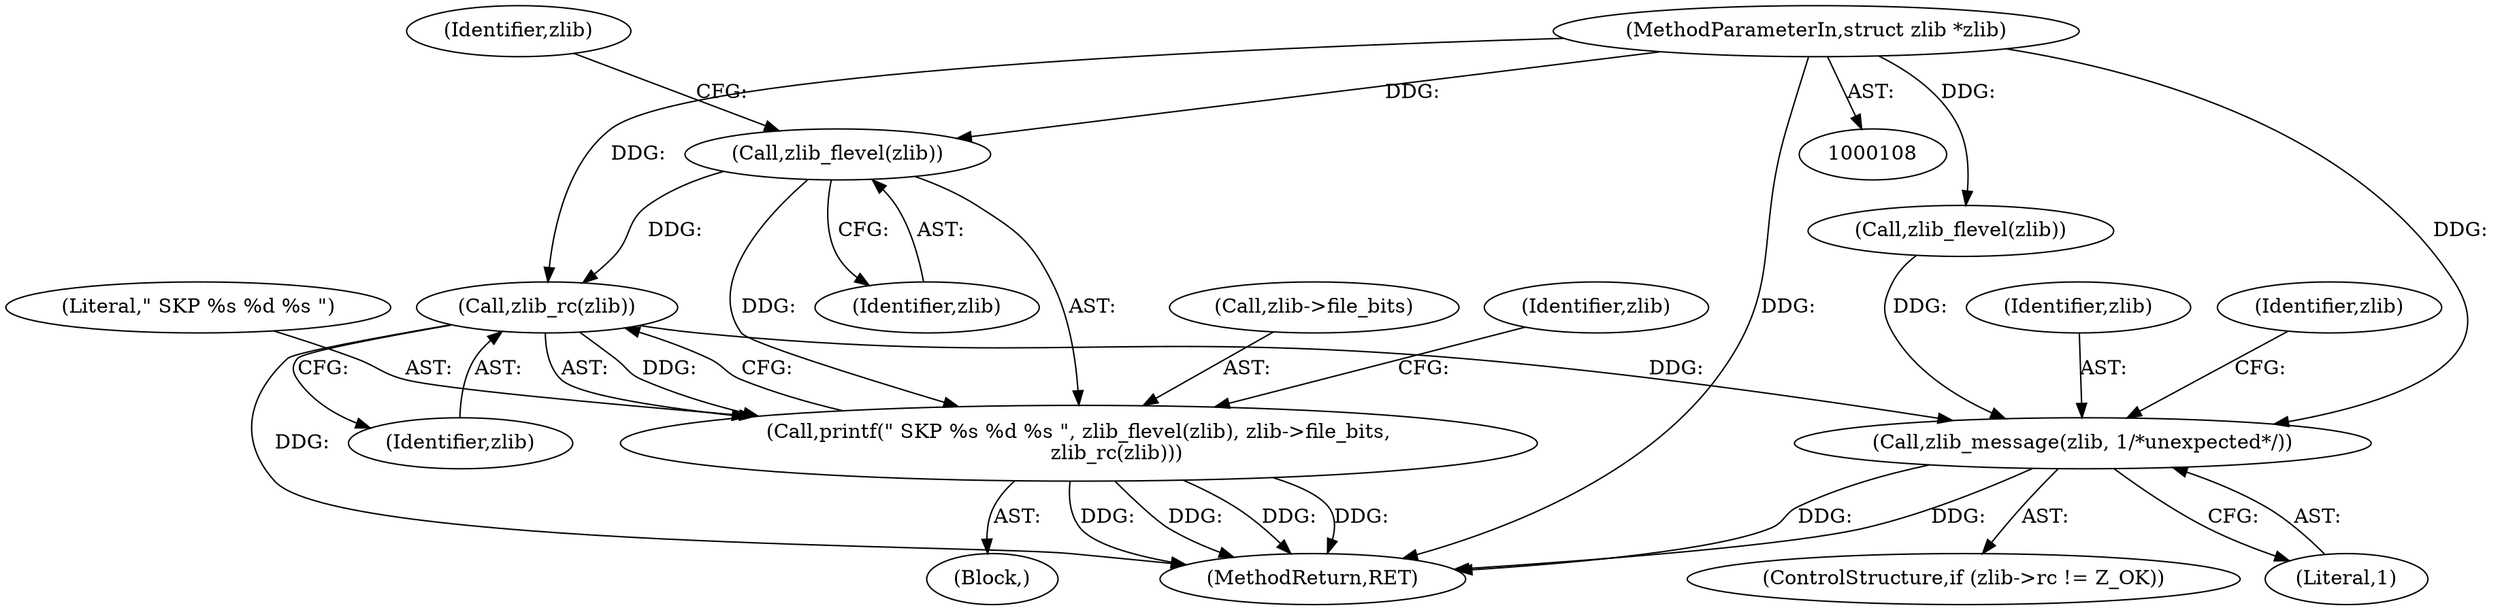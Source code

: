 digraph "0_Android_9d4853418ab2f754c2b63e091c29c5529b8b86ca_175@pointer" {
"1000228" [label="(Call,zlib_rc(zlib))"];
"1000223" [label="(Call,zlib_flevel(zlib))"];
"1000109" [label="(MethodParameterIn,struct zlib *zlib)"];
"1000221" [label="(Call,printf(\" SKP %s %d %s \", zlib_flevel(zlib), zlib->file_bits,\n            zlib_rc(zlib)))"];
"1000290" [label="(Call,zlib_message(zlib, 1/*unexpected*/))"];
"1000226" [label="(Identifier,zlib)"];
"1000295" [label="(Identifier,zlib)"];
"1000296" [label="(MethodReturn,RET)"];
"1000109" [label="(MethodParameterIn,struct zlib *zlib)"];
"1000225" [label="(Call,zlib->file_bits)"];
"1000223" [label="(Call,zlib_flevel(zlib))"];
"1000232" [label="(Identifier,zlib)"];
"1000213" [label="(Block,)"];
"1000224" [label="(Identifier,zlib)"];
"1000172" [label="(Call,zlib_flevel(zlib))"];
"1000222" [label="(Literal,\" SKP %s %d %s \")"];
"1000284" [label="(ControlStructure,if (zlib->rc != Z_OK))"];
"1000229" [label="(Identifier,zlib)"];
"1000291" [label="(Identifier,zlib)"];
"1000228" [label="(Call,zlib_rc(zlib))"];
"1000221" [label="(Call,printf(\" SKP %s %d %s \", zlib_flevel(zlib), zlib->file_bits,\n            zlib_rc(zlib)))"];
"1000292" [label="(Literal,1)"];
"1000290" [label="(Call,zlib_message(zlib, 1/*unexpected*/))"];
"1000228" -> "1000221"  [label="AST: "];
"1000228" -> "1000229"  [label="CFG: "];
"1000229" -> "1000228"  [label="AST: "];
"1000221" -> "1000228"  [label="CFG: "];
"1000228" -> "1000296"  [label="DDG: "];
"1000228" -> "1000221"  [label="DDG: "];
"1000223" -> "1000228"  [label="DDG: "];
"1000109" -> "1000228"  [label="DDG: "];
"1000228" -> "1000290"  [label="DDG: "];
"1000223" -> "1000221"  [label="AST: "];
"1000223" -> "1000224"  [label="CFG: "];
"1000224" -> "1000223"  [label="AST: "];
"1000226" -> "1000223"  [label="CFG: "];
"1000223" -> "1000221"  [label="DDG: "];
"1000109" -> "1000223"  [label="DDG: "];
"1000109" -> "1000108"  [label="AST: "];
"1000109" -> "1000296"  [label="DDG: "];
"1000109" -> "1000172"  [label="DDG: "];
"1000109" -> "1000290"  [label="DDG: "];
"1000221" -> "1000213"  [label="AST: "];
"1000222" -> "1000221"  [label="AST: "];
"1000225" -> "1000221"  [label="AST: "];
"1000232" -> "1000221"  [label="CFG: "];
"1000221" -> "1000296"  [label="DDG: "];
"1000221" -> "1000296"  [label="DDG: "];
"1000221" -> "1000296"  [label="DDG: "];
"1000221" -> "1000296"  [label="DDG: "];
"1000290" -> "1000284"  [label="AST: "];
"1000290" -> "1000292"  [label="CFG: "];
"1000291" -> "1000290"  [label="AST: "];
"1000292" -> "1000290"  [label="AST: "];
"1000295" -> "1000290"  [label="CFG: "];
"1000290" -> "1000296"  [label="DDG: "];
"1000290" -> "1000296"  [label="DDG: "];
"1000172" -> "1000290"  [label="DDG: "];
}
